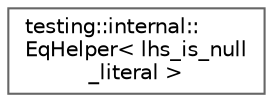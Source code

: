 digraph "Gráfico de jerarquía de clases"
{
 // LATEX_PDF_SIZE
  bgcolor="transparent";
  edge [fontname=Helvetica,fontsize=10,labelfontname=Helvetica,labelfontsize=10];
  node [fontname=Helvetica,fontsize=10,shape=box,height=0.2,width=0.4];
  rankdir="LR";
  Node0 [id="Node000000",label="testing::internal::\lEqHelper\< lhs_is_null\l_literal \>",height=0.2,width=0.4,color="grey40", fillcolor="white", style="filled",URL="$classtesting_1_1internal_1_1_eq_helper.html",tooltip=" "];
}
